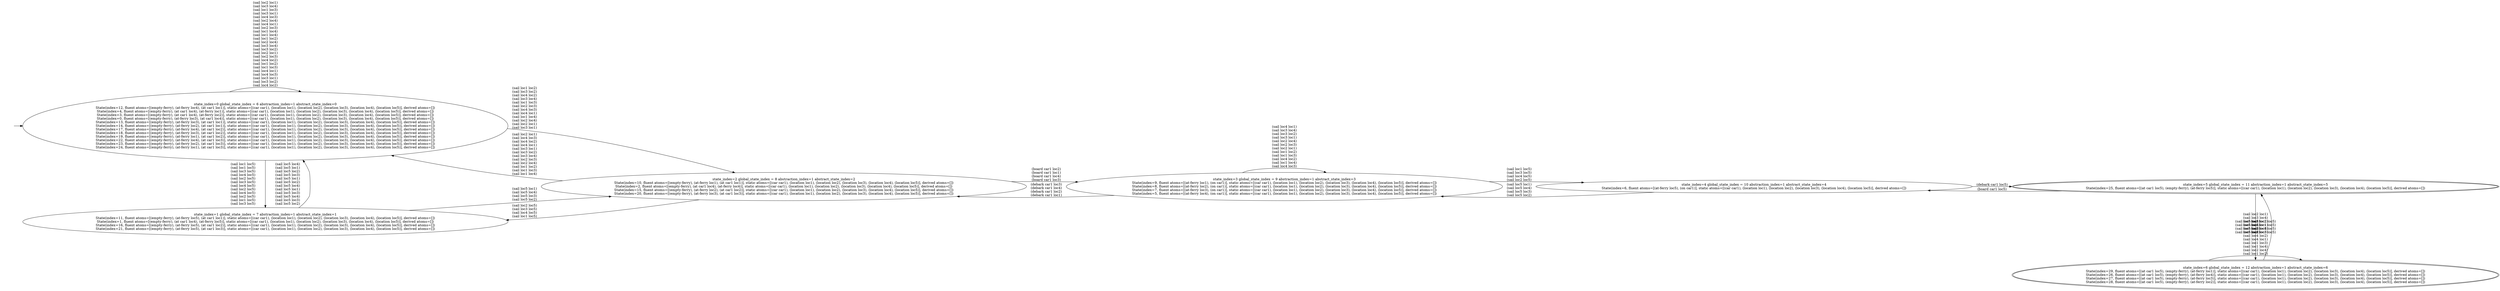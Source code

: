digraph {
rankdir="LR"
s0[label="state_index=0 global_state_index = 6 abstraction_index=1 abstract_state_index=0
State(index=12, fluent atoms=[(empty-ferry), (at-ferry loc4), (at car1 loc1)], static atoms=[(car car1), (location loc1), (location loc2), (location loc3), (location loc4), (location loc5)], derived atoms=[])
State(index=4, fluent atoms=[(empty-ferry), (at car1 loc4), (at-ferry loc1)], static atoms=[(car car1), (location loc1), (location loc2), (location loc3), (location loc4), (location loc5)], derived atoms=[])
State(index=3, fluent atoms=[(empty-ferry), (at car1 loc4), (at-ferry loc2)], static atoms=[(car car1), (location loc1), (location loc2), (location loc3), (location loc4), (location loc5)], derived atoms=[])
State(index=0, fluent atoms=[(empty-ferry), (at-ferry loc3), (at car1 loc4)], static atoms=[(car car1), (location loc1), (location loc2), (location loc3), (location loc4), (location loc5)], derived atoms=[])
State(index=13, fluent atoms=[(empty-ferry), (at-ferry loc3), (at car1 loc1)], static atoms=[(car car1), (location loc1), (location loc2), (location loc3), (location loc4), (location loc5)], derived atoms=[])
State(index=14, fluent atoms=[(empty-ferry), (at-ferry loc2), (at car1 loc1)], static atoms=[(car car1), (location loc1), (location loc2), (location loc3), (location loc4), (location loc5)], derived atoms=[])
State(index=17, fluent atoms=[(empty-ferry), (at-ferry loc4), (at car1 loc2)], static atoms=[(car car1), (location loc1), (location loc2), (location loc3), (location loc4), (location loc5)], derived atoms=[])
State(index=18, fluent atoms=[(empty-ferry), (at-ferry loc3), (at car1 loc2)], static atoms=[(car car1), (location loc1), (location loc2), (location loc3), (location loc4), (location loc5)], derived atoms=[])
State(index=19, fluent atoms=[(empty-ferry), (at-ferry loc1), (at car1 loc2)], static atoms=[(car car1), (location loc1), (location loc2), (location loc3), (location loc4), (location loc5)], derived atoms=[])
State(index=22, fluent atoms=[(empty-ferry), (at-ferry loc4), (at car1 loc3)], static atoms=[(car car1), (location loc1), (location loc2), (location loc3), (location loc4), (location loc5)], derived atoms=[])
State(index=23, fluent atoms=[(empty-ferry), (at-ferry loc2), (at car1 loc3)], static atoms=[(car car1), (location loc1), (location loc2), (location loc3), (location loc4), (location loc5)], derived atoms=[])
State(index=24, fluent atoms=[(empty-ferry), (at-ferry loc1), (at car1 loc3)], static atoms=[(car car1), (location loc1), (location loc2), (location loc3), (location loc4), (location loc5)], derived atoms=[])
"]
s1[label="state_index=1 global_state_index = 7 abstraction_index=1 abstract_state_index=1
State(index=11, fluent atoms=[(empty-ferry), (at-ferry loc5), (at car1 loc1)], static atoms=[(car car1), (location loc1), (location loc2), (location loc3), (location loc4), (location loc5)], derived atoms=[])
State(index=1, fluent atoms=[(empty-ferry), (at car1 loc4), (at-ferry loc5)], static atoms=[(car car1), (location loc1), (location loc2), (location loc3), (location loc4), (location loc5)], derived atoms=[])
State(index=16, fluent atoms=[(empty-ferry), (at-ferry loc5), (at car1 loc2)], static atoms=[(car car1), (location loc1), (location loc2), (location loc3), (location loc4), (location loc5)], derived atoms=[])
State(index=21, fluent atoms=[(empty-ferry), (at-ferry loc5), (at car1 loc3)], static atoms=[(car car1), (location loc1), (location loc2), (location loc3), (location loc4), (location loc5)], derived atoms=[])
"]
s2[label="state_index=2 global_state_index = 8 abstraction_index=1 abstract_state_index=2
State(index=10, fluent atoms=[(empty-ferry), (at-ferry loc1), (at car1 loc1)], static atoms=[(car car1), (location loc1), (location loc2), (location loc3), (location loc4), (location loc5)], derived atoms=[])
State(index=2, fluent atoms=[(empty-ferry), (at car1 loc4), (at-ferry loc4)], static atoms=[(car car1), (location loc1), (location loc2), (location loc3), (location loc4), (location loc5)], derived atoms=[])
State(index=15, fluent atoms=[(empty-ferry), (at-ferry loc2), (at car1 loc2)], static atoms=[(car car1), (location loc1), (location loc2), (location loc3), (location loc4), (location loc5)], derived atoms=[])
State(index=20, fluent atoms=[(empty-ferry), (at-ferry loc3), (at car1 loc3)], static atoms=[(car car1), (location loc1), (location loc2), (location loc3), (location loc4), (location loc5)], derived atoms=[])
"]
s3[label="state_index=3 global_state_index = 9 abstraction_index=1 abstract_state_index=3
State(index=9, fluent atoms=[(at-ferry loc1), (on car1)], static atoms=[(car car1), (location loc1), (location loc2), (location loc3), (location loc4), (location loc5)], derived atoms=[])
State(index=8, fluent atoms=[(at-ferry loc2), (on car1)], static atoms=[(car car1), (location loc1), (location loc2), (location loc3), (location loc4), (location loc5)], derived atoms=[])
State(index=7, fluent atoms=[(at-ferry loc3), (on car1)], static atoms=[(car car1), (location loc1), (location loc2), (location loc3), (location loc4), (location loc5)], derived atoms=[])
State(index=5, fluent atoms=[(at-ferry loc4), (on car1)], static atoms=[(car car1), (location loc1), (location loc2), (location loc3), (location loc4), (location loc5)], derived atoms=[])
"]
s4[label="state_index=4 global_state_index = 10 abstraction_index=1 abstract_state_index=4
State(index=6, fluent atoms=[(at-ferry loc5), (on car1)], static atoms=[(car car1), (location loc1), (location loc2), (location loc3), (location loc4), (location loc5)], derived atoms=[])
"]
s5[peripheries=2,label="state_index=5 global_state_index = 11 abstraction_index=1 abstract_state_index=5
State(index=25, fluent atoms=[(at car1 loc5), (empty-ferry), (at-ferry loc5)], static atoms=[(car car1), (location loc1), (location loc2), (location loc3), (location loc4), (location loc5)], derived atoms=[])
"]
s6[peripheries=2,label="state_index=6 global_state_index = 12 abstraction_index=1 abstract_state_index=6
State(index=29, fluent atoms=[(at car1 loc5), (empty-ferry), (at-ferry loc1)], static atoms=[(car car1), (location loc1), (location loc2), (location loc3), (location loc4), (location loc5)], derived atoms=[])
State(index=26, fluent atoms=[(at car1 loc5), (empty-ferry), (at-ferry loc4)], static atoms=[(car car1), (location loc1), (location loc2), (location loc3), (location loc4), (location loc5)], derived atoms=[])
State(index=27, fluent atoms=[(at car1 loc5), (empty-ferry), (at-ferry loc3)], static atoms=[(car car1), (location loc1), (location loc2), (location loc3), (location loc4), (location loc5)], derived atoms=[])
State(index=28, fluent atoms=[(at car1 loc5), (empty-ferry), (at-ferry loc2)], static atoms=[(car car1), (location loc1), (location loc2), (location loc3), (location loc4), (location loc5)], derived atoms=[])
"]
Dangling [ label = "", style = invis ]
{ rank = same; Dangling }
Dangling -> s0
{ rank = same; s0,s1}
{ rank = same; s2}
{ rank = same; s3}
{ rank = same; s4}
{ rank = same; s5,s6}
s0->s0 [label="(sail loc2 loc1)
(sail loc3 loc4)
(sail loc1 loc3)
(sail loc3 loc1)
(sail loc4 loc3)
(sail loc2 loc4)
(sail loc4 loc1)
(sail loc2 loc3)
(sail loc1 loc4)
(sail loc1 loc4)
(sail loc1 loc2)
(sail loc2 loc4)
(sail loc3 loc4)
(sail loc3 loc2)
(sail loc2 loc1)
(sail loc2 loc3)
(sail loc4 loc2)
(sail loc1 loc2)
(sail loc1 loc3)
(sail loc4 loc1)
(sail loc4 loc3)
(sail loc3 loc1)
(sail loc3 loc2)
(sail loc4 loc2)
"]
s0->s1 [label="(sail loc1 loc5)
(sail loc1 loc5)
(sail loc3 loc5)
(sail loc4 loc5)
(sail loc2 loc5)
(sail loc3 loc5)
(sail loc4 loc5)
(sail loc2 loc5)
(sail loc4 loc5)
(sail loc2 loc5)
(sail loc1 loc5)
(sail loc3 loc5)
"]
s0->s2 [label="(sail loc1 loc2)
(sail loc3 loc2)
(sail loc4 loc2)
(sail loc3 loc4)
(sail loc1 loc3)
(sail loc2 loc3)
(sail loc4 loc3)
(sail loc4 loc1)
(sail loc1 loc4)
(sail loc2 loc4)
(sail loc2 loc1)
(sail loc3 loc1)
"]
s1->s0 [label="(sail loc5 loc4)
(sail loc5 loc1)
(sail loc5 loc2)
(sail loc5 loc3)
(sail loc5 loc1)
(sail loc5 loc2)
(sail loc5 loc4)
(sail loc5 loc1)
(sail loc5 loc3)
(sail loc5 loc4)
(sail loc5 loc3)
(sail loc5 loc2)
"]
s1->s2 [label="(sail loc5 loc1)
(sail loc5 loc4)
(sail loc5 loc3)
(sail loc5 loc2)
"]
s2->s0 [label="(sail loc2 loc1)
(sail loc4 loc3)
(sail loc4 loc2)
(sail loc4 loc1)
(sail loc3 loc1)
(sail loc3 loc2)
(sail loc3 loc4)
(sail loc2 loc3)
(sail loc2 loc4)
(sail loc1 loc2)
(sail loc1 loc3)
(sail loc1 loc4)
"]
s2->s1 [label="(sail loc2 loc5)
(sail loc3 loc5)
(sail loc4 loc5)
(sail loc1 loc5)
"]
s2->s3 [label="(board car1 loc2)
(board car1 loc1)
(board car1 loc4)
(board car1 loc3)
"]
s3->s2 [label="(debark car1 loc3)
(debark car1 loc4)
(debark car1 loc2)
(debark car1 loc1)
"]
s3->s3 [label="(sail loc4 loc1)
(sail loc3 loc4)
(sail loc3 loc2)
(sail loc3 loc1)
(sail loc2 loc4)
(sail loc2 loc3)
(sail loc2 loc1)
(sail loc1 loc2)
(sail loc1 loc3)
(sail loc4 loc2)
(sail loc1 loc4)
(sail loc4 loc3)
"]
s3->s4 [label="(sail loc1 loc5)
(sail loc3 loc5)
(sail loc4 loc5)
(sail loc2 loc5)
"]
s4->s3 [label="(sail loc5 loc1)
(sail loc5 loc4)
(sail loc5 loc3)
(sail loc5 loc2)
"]
s4->s5 [label="(debark car1 loc5)
"]
s5->s4 [label="(board car1 loc5)
"]
s5->s6 [label="(sail loc5 loc1)
(sail loc5 loc4)
(sail loc5 loc3)
(sail loc5 loc2)
"]
s6->s5 [label="(sail loc2 loc5)
(sail loc1 loc5)
(sail loc4 loc5)
(sail loc3 loc5)
"]
s6->s6 [label="(sail loc2 loc1)
(sail loc3 loc4)
(sail loc3 loc2)
(sail loc3 loc1)
(sail loc2 loc3)
(sail loc4 loc3)
(sail loc4 loc2)
(sail loc4 loc1)
(sail loc1 loc3)
(sail loc1 loc4)
(sail loc2 loc4)
(sail loc1 loc2)
"]
}

